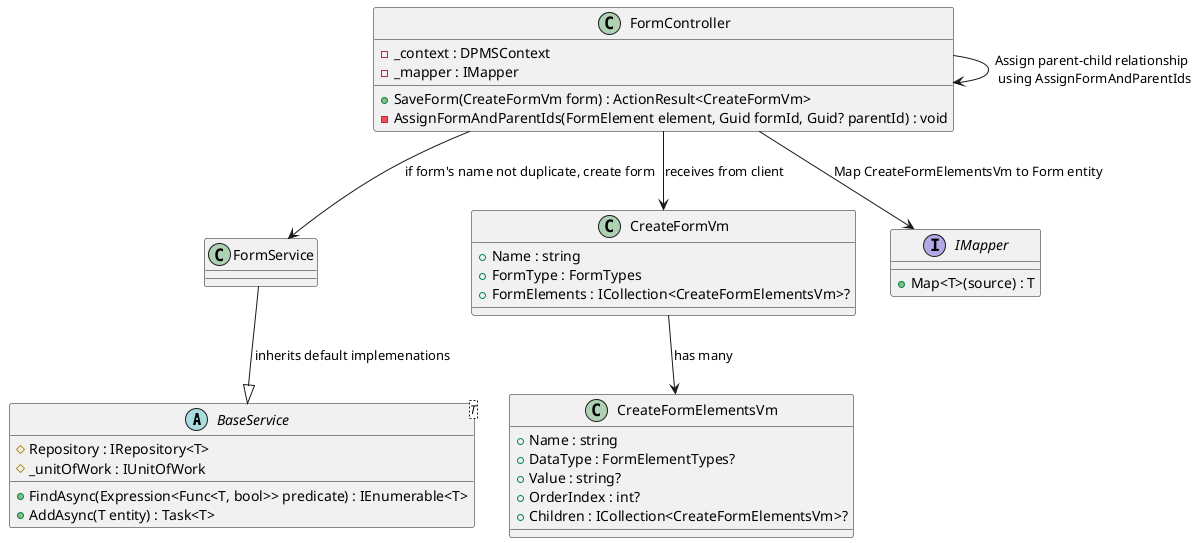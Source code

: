 @startuml

abstract class BaseService<T> {
    #Repository : IRepository<T>
    #_unitOfWork : IUnitOfWork

    +FindAsync(Expression<Func<T, bool>> predicate) : IEnumerable<T>
    +AddAsync(T entity) : Task<T>
}

class FormService {}

' Entity

' ViewModel
class CreateFormVm {
    +Name : string
    +FormType : FormTypes
    +FormElements : ICollection<CreateFormElementsVm>?
}

class CreateFormElementsVm {
    +Name : string
    +DataType : FormElementTypes?
    +Value : string?
    +OrderIndex : int?
    +Children : ICollection<CreateFormElementsVm>?
}

' Service Layer


' Controller
class FormController {
    -_context : DPMSContext
    -_mapper : IMapper

    +SaveForm(CreateFormVm form) : ActionResult<CreateFormVm>
    -AssignFormAndParentIds(FormElement element, Guid formId, Guid? parentId) : void
}

interface IMapper {
    +Map<T>(source) : T
}

' Relationships (with comments on arrows)
FormController --> CreateFormVm : "receives from client"
CreateFormVm --> CreateFormElementsVm : "has many"
FormService --|> BaseService : "inherits default implemenations"
FormController --> FormService : "if form's name not duplicate, create form"
FormController --> IMapper : "Map CreateFormElementsVm to Form entity"
FormController --> FormController : "Assign parent-child relationship \n using AssignFormAndParentIds"
@enduml